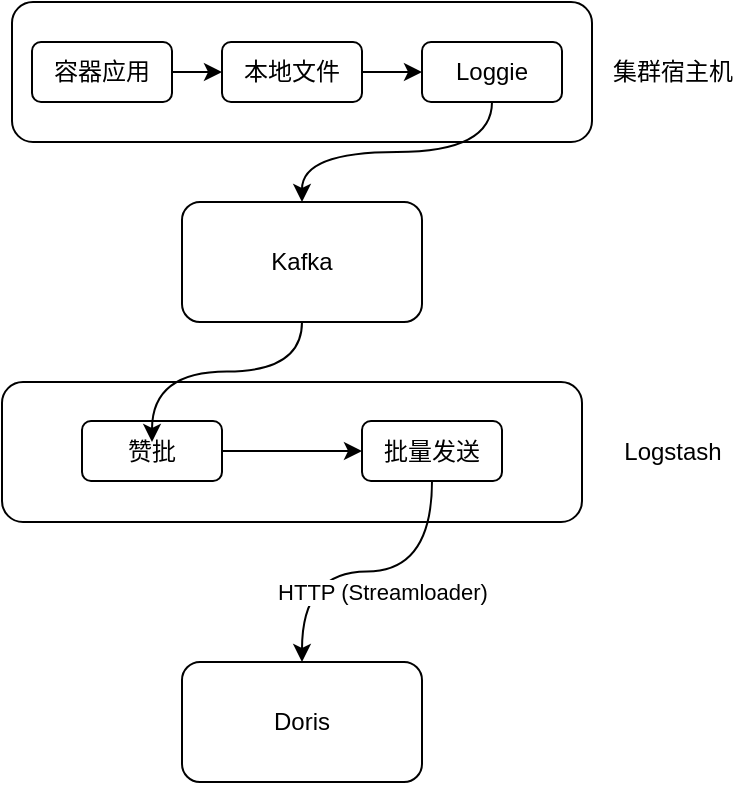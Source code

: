 <mxfile version="26.0.16" pages="3">
  <diagram name="数据写入方案一" id="m1RzfB53gsGUFGCDDffP">
    <mxGraphModel dx="1434" dy="819" grid="1" gridSize="10" guides="1" tooltips="1" connect="1" arrows="1" fold="1" page="1" pageScale="1" pageWidth="827" pageHeight="1169" math="0" shadow="0">
      <root>
        <mxCell id="0" />
        <mxCell id="1" parent="0" />
        <mxCell id="XD_6pC059Wmc6C2DpEs6-13" value="" style="rounded=1;whiteSpace=wrap;html=1;" vertex="1" parent="1">
          <mxGeometry x="39" y="230" width="290" height="70" as="geometry" />
        </mxCell>
        <mxCell id="XD_6pC059Wmc6C2DpEs6-2" value="" style="rounded=1;whiteSpace=wrap;html=1;" vertex="1" parent="1">
          <mxGeometry x="44" y="40" width="290" height="70" as="geometry" />
        </mxCell>
        <mxCell id="XD_6pC059Wmc6C2DpEs6-4" value="Kafka" style="rounded=1;whiteSpace=wrap;html=1;" vertex="1" parent="1">
          <mxGeometry x="129" y="140" width="120" height="60" as="geometry" />
        </mxCell>
        <mxCell id="XD_6pC059Wmc6C2DpEs6-16" style="edgeStyle=orthogonalEdgeStyle;rounded=0;orthogonalLoop=1;jettySize=auto;html=1;exitX=1;exitY=0.5;exitDx=0;exitDy=0;entryX=0;entryY=0.5;entryDx=0;entryDy=0;" edge="1" parent="1" source="XD_6pC059Wmc6C2DpEs6-5" target="XD_6pC059Wmc6C2DpEs6-6">
          <mxGeometry relative="1" as="geometry" />
        </mxCell>
        <mxCell id="XD_6pC059Wmc6C2DpEs6-5" value="容器应用" style="rounded=1;whiteSpace=wrap;html=1;" vertex="1" parent="1">
          <mxGeometry x="54" y="60" width="70" height="30" as="geometry" />
        </mxCell>
        <mxCell id="XD_6pC059Wmc6C2DpEs6-18" style="edgeStyle=orthogonalEdgeStyle;rounded=0;orthogonalLoop=1;jettySize=auto;html=1;entryX=0;entryY=0.5;entryDx=0;entryDy=0;" edge="1" parent="1" source="XD_6pC059Wmc6C2DpEs6-6" target="XD_6pC059Wmc6C2DpEs6-7">
          <mxGeometry relative="1" as="geometry" />
        </mxCell>
        <mxCell id="XD_6pC059Wmc6C2DpEs6-6" value="本地文件" style="rounded=1;whiteSpace=wrap;html=1;" vertex="1" parent="1">
          <mxGeometry x="149" y="60" width="70" height="30" as="geometry" />
        </mxCell>
        <mxCell id="XD_6pC059Wmc6C2DpEs6-20" style="edgeStyle=orthogonalEdgeStyle;rounded=0;orthogonalLoop=1;jettySize=auto;html=1;curved=1;" edge="1" parent="1" source="XD_6pC059Wmc6C2DpEs6-7" target="XD_6pC059Wmc6C2DpEs6-4">
          <mxGeometry relative="1" as="geometry" />
        </mxCell>
        <mxCell id="XD_6pC059Wmc6C2DpEs6-7" value="Loggie" style="rounded=1;whiteSpace=wrap;html=1;" vertex="1" parent="1">
          <mxGeometry x="249" y="60" width="70" height="30" as="geometry" />
        </mxCell>
        <mxCell id="XD_6pC059Wmc6C2DpEs6-9" value="Doris" style="rounded=1;whiteSpace=wrap;html=1;" vertex="1" parent="1">
          <mxGeometry x="129" y="370" width="120" height="60" as="geometry" />
        </mxCell>
        <mxCell id="XD_6pC059Wmc6C2DpEs6-22" style="edgeStyle=orthogonalEdgeStyle;rounded=0;orthogonalLoop=1;jettySize=auto;html=1;" edge="1" parent="1" source="XD_6pC059Wmc6C2DpEs6-10" target="XD_6pC059Wmc6C2DpEs6-11">
          <mxGeometry relative="1" as="geometry" />
        </mxCell>
        <mxCell id="XD_6pC059Wmc6C2DpEs6-10" value="赞批" style="rounded=1;whiteSpace=wrap;html=1;" vertex="1" parent="1">
          <mxGeometry x="79" y="249.5" width="70" height="30" as="geometry" />
        </mxCell>
        <mxCell id="XD_6pC059Wmc6C2DpEs6-23" style="edgeStyle=orthogonalEdgeStyle;rounded=0;orthogonalLoop=1;jettySize=auto;html=1;curved=1;" edge="1" parent="1" source="XD_6pC059Wmc6C2DpEs6-11" target="XD_6pC059Wmc6C2DpEs6-9">
          <mxGeometry relative="1" as="geometry" />
        </mxCell>
        <mxCell id="XD_6pC059Wmc6C2DpEs6-24" value="HTTP (Streaml&lt;span style=&quot;background-color: light-dark(#ffffff, var(--ge-dark-color, #121212)); color: light-dark(rgb(0, 0, 0), rgb(255, 255, 255));&quot;&gt;oader)&lt;/span&gt;" style="edgeLabel;html=1;align=center;verticalAlign=middle;resizable=0;points=[];" vertex="1" connectable="0" parent="XD_6pC059Wmc6C2DpEs6-23">
          <mxGeometry x="-0.089" y="-2" relative="1" as="geometry">
            <mxPoint y="12" as="offset" />
          </mxGeometry>
        </mxCell>
        <mxCell id="XD_6pC059Wmc6C2DpEs6-11" value="批量发送" style="rounded=1;whiteSpace=wrap;html=1;" vertex="1" parent="1">
          <mxGeometry x="219" y="249.5" width="70" height="30" as="geometry" />
        </mxCell>
        <mxCell id="XD_6pC059Wmc6C2DpEs6-14" value="集群宿主机" style="text;html=1;align=center;verticalAlign=middle;resizable=0;points=[];autosize=1;strokeColor=none;fillColor=none;" vertex="1" parent="1">
          <mxGeometry x="334" y="60" width="80" height="30" as="geometry" />
        </mxCell>
        <mxCell id="XD_6pC059Wmc6C2DpEs6-15" value="Logstash" style="text;html=1;align=center;verticalAlign=middle;resizable=0;points=[];autosize=1;strokeColor=none;fillColor=none;" vertex="1" parent="1">
          <mxGeometry x="339" y="249.5" width="70" height="30" as="geometry" />
        </mxCell>
        <mxCell id="XD_6pC059Wmc6C2DpEs6-21" style="edgeStyle=orthogonalEdgeStyle;rounded=0;orthogonalLoop=1;jettySize=auto;html=1;entryX=0.5;entryY=0.35;entryDx=0;entryDy=0;entryPerimeter=0;curved=1;" edge="1" parent="1" source="XD_6pC059Wmc6C2DpEs6-4" target="XD_6pC059Wmc6C2DpEs6-10">
          <mxGeometry relative="1" as="geometry" />
        </mxCell>
      </root>
    </mxGraphModel>
  </diagram>
  <diagram name="数据写入方案二" id="BodeHpj7YnWLLkHoDva8">
    <mxGraphModel dx="1434" dy="819" grid="1" gridSize="10" guides="1" tooltips="1" connect="1" arrows="1" fold="1" page="1" pageScale="1" pageWidth="827" pageHeight="1169" math="0" shadow="0">
      <root>
        <mxCell id="Fqjwemuar2yoj4iI6l3p-0" />
        <mxCell id="Fqjwemuar2yoj4iI6l3p-1" parent="Fqjwemuar2yoj4iI6l3p-0" />
      </root>
    </mxGraphModel>
  </diagram>
  <diagram name="数据写入方案三" id="dfCHAVxReUgvlcxRjca_">
    <mxGraphModel dx="1434" dy="819" grid="1" gridSize="10" guides="1" tooltips="1" connect="1" arrows="1" fold="1" page="1" pageScale="1" pageWidth="827" pageHeight="1169" math="0" shadow="0">
      <root>
        <mxCell id="0-fxEheydLTSLFfFPdqd-0" />
        <mxCell id="0-fxEheydLTSLFfFPdqd-1" parent="0-fxEheydLTSLFfFPdqd-0" />
      </root>
    </mxGraphModel>
  </diagram>
</mxfile>
